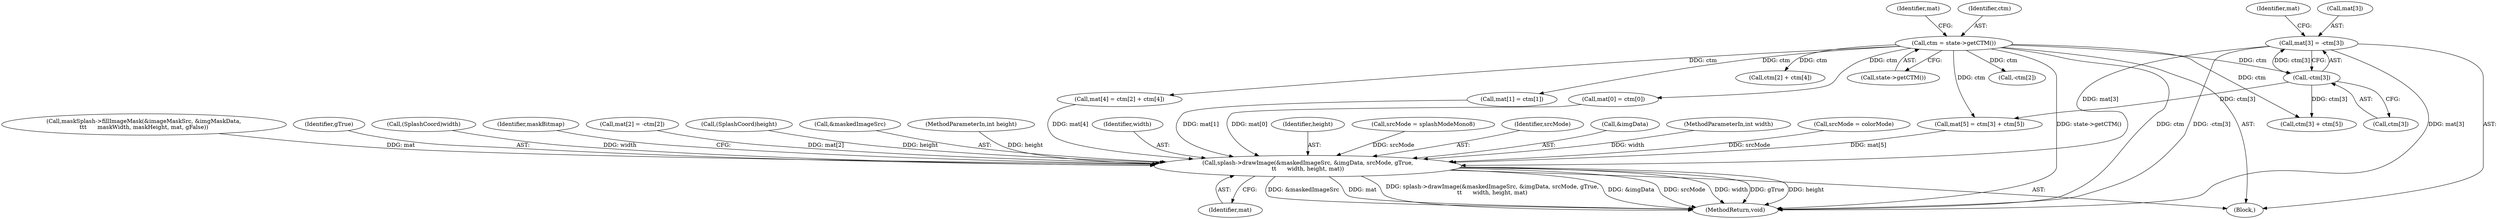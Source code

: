 digraph "0_poppler_7b2d314a61fd0e12f47c62996cb49ec0d1ba747a_11@array" {
"1000304" [label="(Call,mat[3] = -ctm[3])"];
"1000308" [label="(Call,-ctm[3])"];
"1000279" [label="(Call,ctm = state->getCTM())"];
"1000680" [label="(Call,splash->drawImage(&maskedImageSrc, &imgData, srcMode, gTrue,\n\t\t      width, height, mat))"];
"1000680" [label="(Call,splash->drawImage(&maskedImageSrc, &imgData, srcMode, gTrue,\n\t\t      width, height, mat))"];
"1000327" [label="(Call,ctm[3] + ctm[5])"];
"1000281" [label="(Call,state->getCTM())"];
"1000296" [label="(Call,mat[2] = -ctm[2])"];
"1000681" [label="(Call,&maskedImageSrc)"];
"1000282" [label="(Call,mat[0] = ctm[0])"];
"1000105" [label="(MethodParameterIn,int height)"];
"1000323" [label="(Call,mat[5] = ctm[3] + ctm[5])"];
"1000314" [label="(Identifier,mat)"];
"1000687" [label="(Identifier,width)"];
"1000688" [label="(Identifier,height)"];
"1000316" [label="(Call,ctm[2] + ctm[4])"];
"1000312" [label="(Call,mat[4] = ctm[2] + ctm[4])"];
"1000300" [label="(Call,-ctm[2])"];
"1000672" [label="(Call,srcMode = splashModeMono8)"];
"1000176" [label="(Block,)"];
"1000284" [label="(Identifier,mat)"];
"1000308" [label="(Call,-ctm[3])"];
"1000691" [label="(Identifier,maskBitmap)"];
"1000280" [label="(Identifier,ctm)"];
"1000198" [label="(Call,(SplashCoord)height)"];
"1000685" [label="(Identifier,srcMode)"];
"1000309" [label="(Call,ctm[3])"];
"1000683" [label="(Call,&imgData)"];
"1000689" [label="(Identifier,mat)"];
"1000104" [label="(MethodParameterIn,int width)"];
"1000305" [label="(Call,mat[3])"];
"1000304" [label="(Call,mat[3] = -ctm[3])"];
"1000677" [label="(Call,srcMode = colorMode)"];
"1000289" [label="(Call,mat[1] = ctm[1])"];
"1000264" [label="(Call,maskSplash->fillImageMask(&imageMaskSrc, &imgMaskData,\n\t\t\t      maskWidth, maskHeight, mat, gFalse))"];
"1000279" [label="(Call,ctm = state->getCTM())"];
"1000686" [label="(Identifier,gTrue)"];
"1000700" [label="(MethodReturn,void)"];
"1000181" [label="(Call,(SplashCoord)width)"];
"1000304" -> "1000176"  [label="AST: "];
"1000304" -> "1000308"  [label="CFG: "];
"1000305" -> "1000304"  [label="AST: "];
"1000308" -> "1000304"  [label="AST: "];
"1000314" -> "1000304"  [label="CFG: "];
"1000304" -> "1000700"  [label="DDG: mat[3]"];
"1000304" -> "1000700"  [label="DDG: -ctm[3]"];
"1000308" -> "1000304"  [label="DDG: ctm[3]"];
"1000304" -> "1000680"  [label="DDG: mat[3]"];
"1000308" -> "1000309"  [label="CFG: "];
"1000309" -> "1000308"  [label="AST: "];
"1000279" -> "1000308"  [label="DDG: ctm"];
"1000308" -> "1000323"  [label="DDG: ctm[3]"];
"1000308" -> "1000327"  [label="DDG: ctm[3]"];
"1000279" -> "1000176"  [label="AST: "];
"1000279" -> "1000281"  [label="CFG: "];
"1000280" -> "1000279"  [label="AST: "];
"1000281" -> "1000279"  [label="AST: "];
"1000284" -> "1000279"  [label="CFG: "];
"1000279" -> "1000700"  [label="DDG: ctm"];
"1000279" -> "1000700"  [label="DDG: state->getCTM()"];
"1000279" -> "1000282"  [label="DDG: ctm"];
"1000279" -> "1000289"  [label="DDG: ctm"];
"1000279" -> "1000300"  [label="DDG: ctm"];
"1000279" -> "1000312"  [label="DDG: ctm"];
"1000279" -> "1000316"  [label="DDG: ctm"];
"1000279" -> "1000323"  [label="DDG: ctm"];
"1000279" -> "1000327"  [label="DDG: ctm"];
"1000680" -> "1000176"  [label="AST: "];
"1000680" -> "1000689"  [label="CFG: "];
"1000681" -> "1000680"  [label="AST: "];
"1000683" -> "1000680"  [label="AST: "];
"1000685" -> "1000680"  [label="AST: "];
"1000686" -> "1000680"  [label="AST: "];
"1000687" -> "1000680"  [label="AST: "];
"1000688" -> "1000680"  [label="AST: "];
"1000689" -> "1000680"  [label="AST: "];
"1000691" -> "1000680"  [label="CFG: "];
"1000680" -> "1000700"  [label="DDG: &maskedImageSrc"];
"1000680" -> "1000700"  [label="DDG: mat"];
"1000680" -> "1000700"  [label="DDG: splash->drawImage(&maskedImageSrc, &imgData, srcMode, gTrue,\n\t\t      width, height, mat)"];
"1000680" -> "1000700"  [label="DDG: &imgData"];
"1000680" -> "1000700"  [label="DDG: srcMode"];
"1000680" -> "1000700"  [label="DDG: width"];
"1000680" -> "1000700"  [label="DDG: gTrue"];
"1000680" -> "1000700"  [label="DDG: height"];
"1000677" -> "1000680"  [label="DDG: srcMode"];
"1000672" -> "1000680"  [label="DDG: srcMode"];
"1000104" -> "1000680"  [label="DDG: width"];
"1000181" -> "1000680"  [label="DDG: width"];
"1000105" -> "1000680"  [label="DDG: height"];
"1000198" -> "1000680"  [label="DDG: height"];
"1000289" -> "1000680"  [label="DDG: mat[1]"];
"1000312" -> "1000680"  [label="DDG: mat[4]"];
"1000296" -> "1000680"  [label="DDG: mat[2]"];
"1000323" -> "1000680"  [label="DDG: mat[5]"];
"1000282" -> "1000680"  [label="DDG: mat[0]"];
"1000264" -> "1000680"  [label="DDG: mat"];
}
